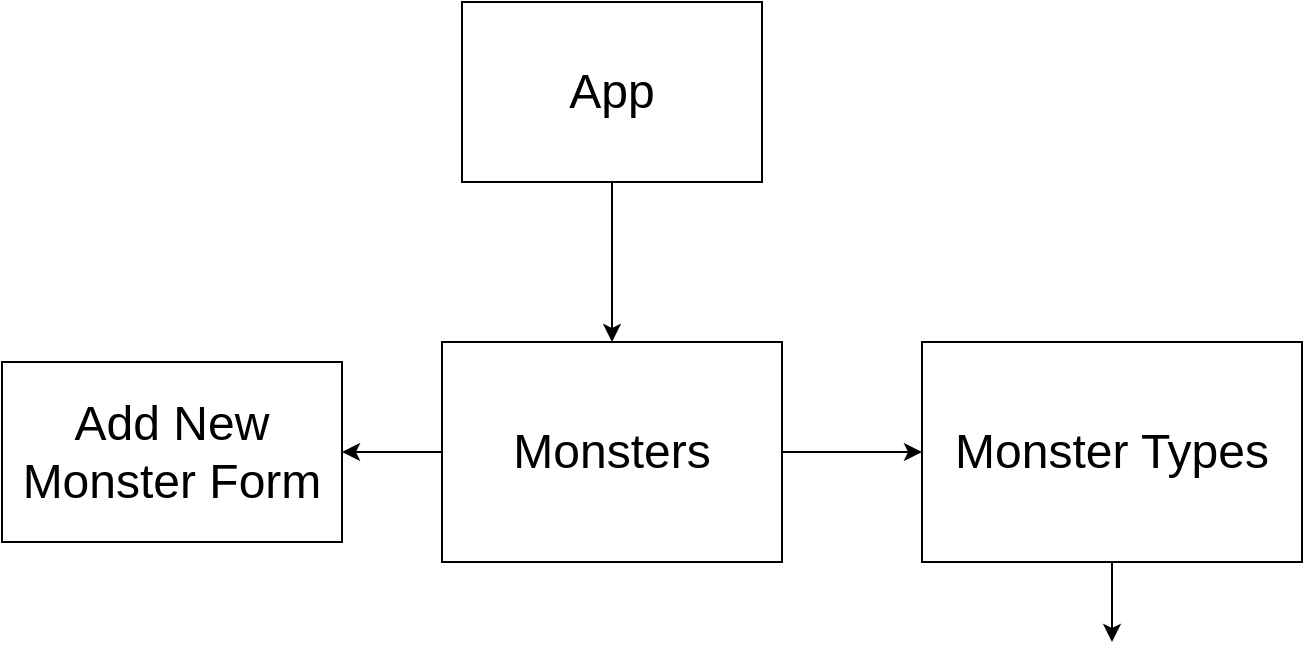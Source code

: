 <mxfile>
    <diagram id="DOaEn4Z6FeQ9PYol8GDg" name="Page-1">
        <mxGraphModel dx="1601" dy="440" grid="1" gridSize="10" guides="1" tooltips="1" connect="1" arrows="1" fold="1" page="1" pageScale="1" pageWidth="850" pageHeight="1100" math="0" shadow="0">
            <root>
                <mxCell id="0"/>
                <mxCell id="1" parent="0"/>
                <mxCell id="3" style="edgeStyle=none;html=1;" parent="1" source="2" target="4" edge="1">
                    <mxGeometry relative="1" as="geometry">
                        <mxPoint x="215" y="240" as="targetPoint"/>
                    </mxGeometry>
                </mxCell>
                <mxCell id="2" value="&lt;font style=&quot;font-size: 24px&quot;&gt;App&lt;/font&gt;" style="rounded=0;whiteSpace=wrap;html=1;" parent="1" vertex="1">
                    <mxGeometry x="140" y="40" width="150" height="90" as="geometry"/>
                </mxCell>
                <mxCell id="5" style="edgeStyle=none;html=1;exitX=1;exitY=0.5;exitDx=0;exitDy=0;fontSize=24;" parent="1" source="4" target="6" edge="1">
                    <mxGeometry relative="1" as="geometry">
                        <mxPoint x="20" y="265" as="targetPoint"/>
                    </mxGeometry>
                </mxCell>
                <mxCell id="7" style="edgeStyle=none;html=1;fontSize=24;" parent="1" source="4" edge="1">
                    <mxGeometry relative="1" as="geometry">
                        <mxPoint x="370" y="265" as="targetPoint"/>
                    </mxGeometry>
                </mxCell>
                <mxCell id="4" value="Monsters" style="rounded=0;whiteSpace=wrap;html=1;fontSize=24;direction=west;" parent="1" vertex="1">
                    <mxGeometry x="130" y="210" width="170" height="110" as="geometry"/>
                </mxCell>
                <mxCell id="6" value="Add New Monster Form" style="rounded=0;whiteSpace=wrap;html=1;fontSize=24;" parent="1" vertex="1">
                    <mxGeometry x="-90" y="220" width="170" height="90" as="geometry"/>
                </mxCell>
                <mxCell id="9" style="edgeStyle=none;html=1;fontSize=24;" parent="1" source="8" edge="1">
                    <mxGeometry relative="1" as="geometry">
                        <mxPoint x="465" y="360" as="targetPoint"/>
                    </mxGeometry>
                </mxCell>
                <mxCell id="8" value="Monster Types" style="rounded=0;whiteSpace=wrap;html=1;fontSize=24;" parent="1" vertex="1">
                    <mxGeometry x="370" y="210" width="190" height="110" as="geometry"/>
                </mxCell>
            </root>
        </mxGraphModel>
    </diagram>
</mxfile>